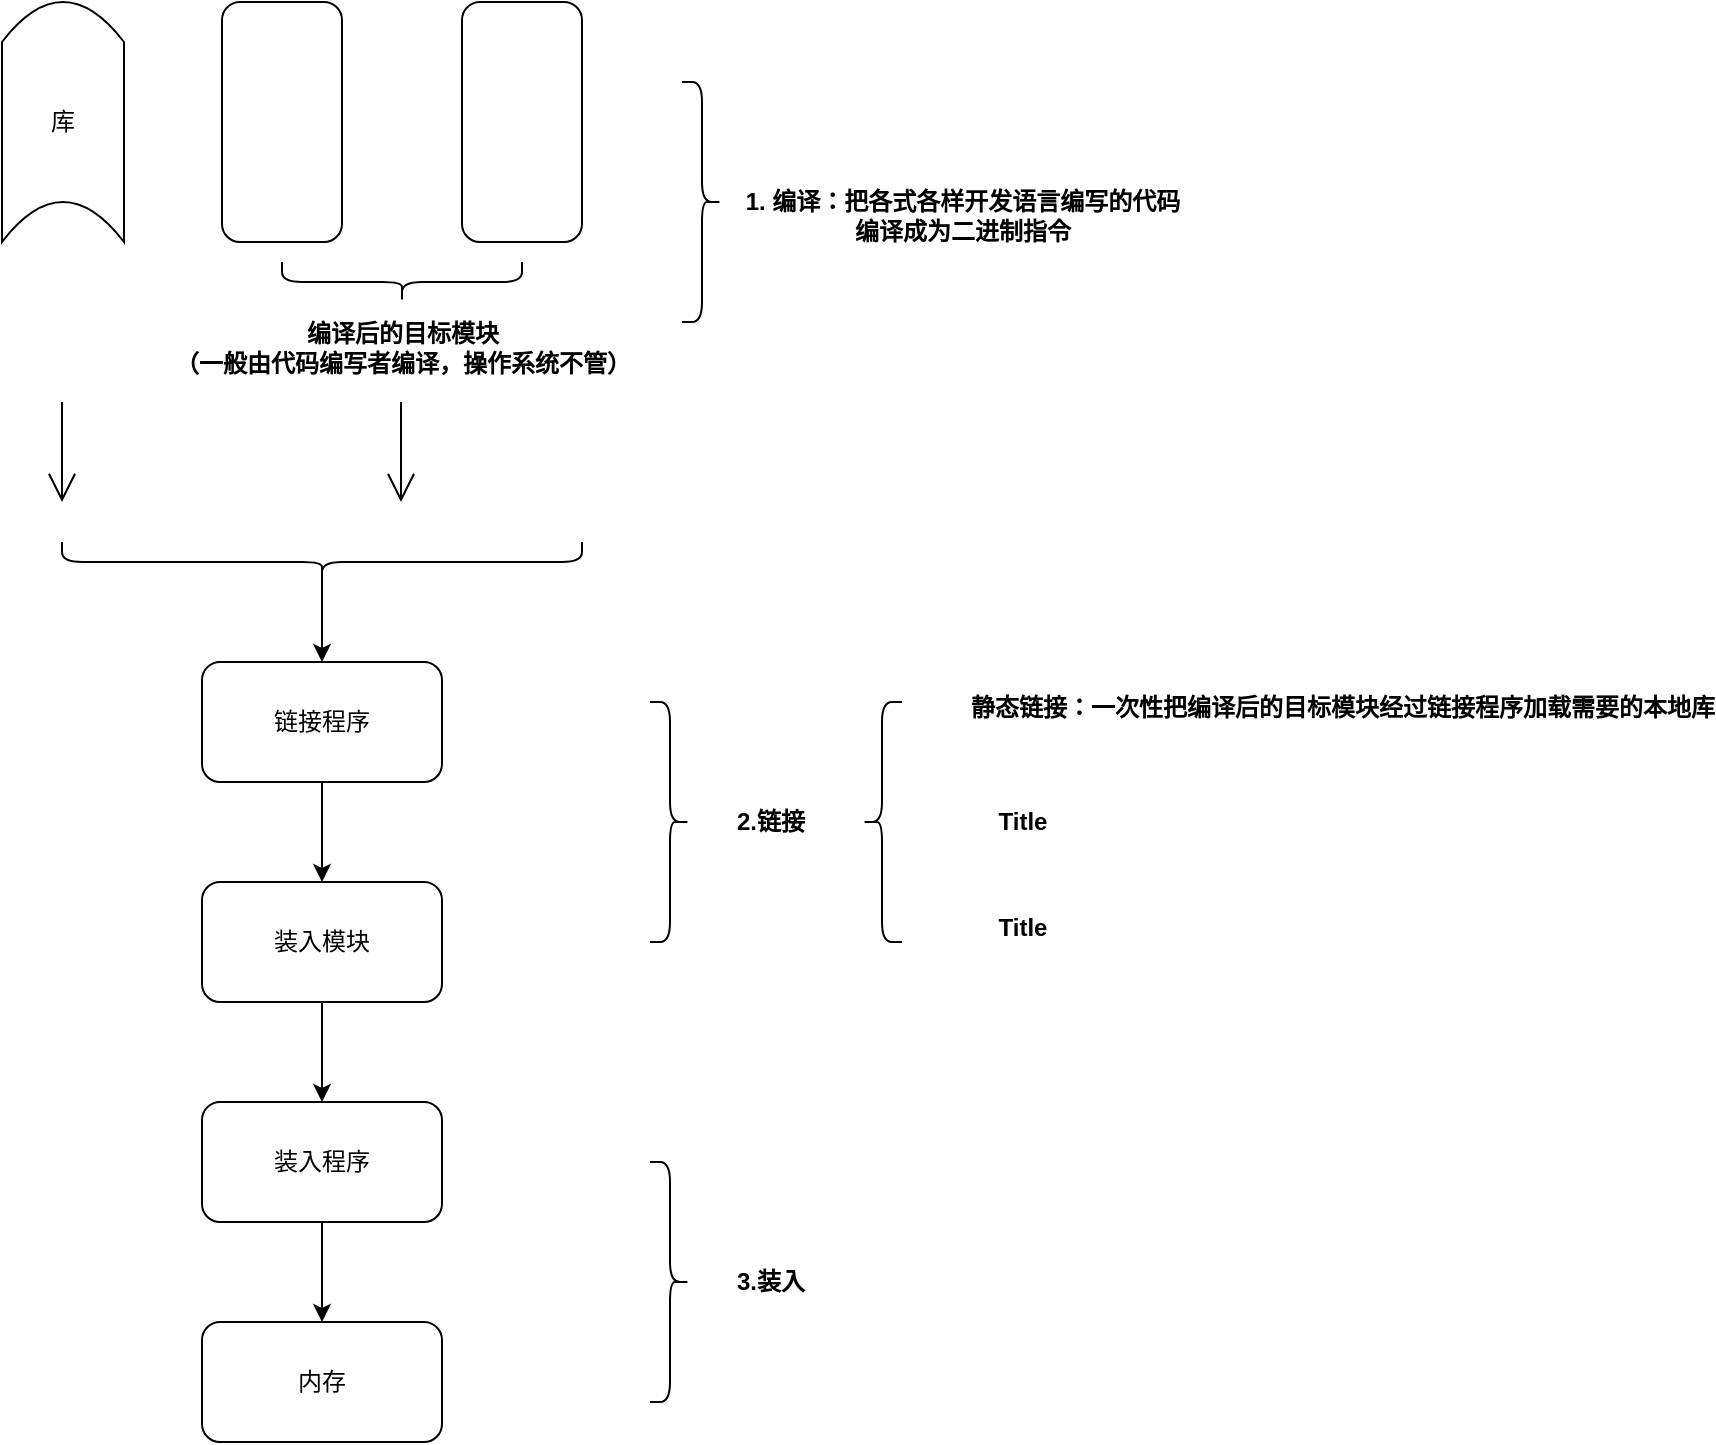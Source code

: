 <mxfile version="21.3.8" type="github">
  <diagram name="第 1 页" id="SMMPnXZLgG_OkL0JwIQL">
    <mxGraphModel dx="1139" dy="616" grid="1" gridSize="10" guides="1" tooltips="1" connect="1" arrows="1" fold="1" page="1" pageScale="1" pageWidth="827" pageHeight="1169" math="0" shadow="0">
      <root>
        <mxCell id="0" />
        <mxCell id="1" parent="0" />
        <mxCell id="BheCtsbC5Pr1tIgJ_9VC-1" value="" style="rounded=1;whiteSpace=wrap;html=1;direction=south;" parent="1" vertex="1">
          <mxGeometry x="200" y="60" width="60" height="120" as="geometry" />
        </mxCell>
        <mxCell id="BheCtsbC5Pr1tIgJ_9VC-2" value="" style="rounded=1;whiteSpace=wrap;html=1;direction=south;" parent="1" vertex="1">
          <mxGeometry x="320" y="60" width="60" height="120" as="geometry" />
        </mxCell>
        <mxCell id="BheCtsbC5Pr1tIgJ_9VC-3" value="库" style="shape=dataStorage;whiteSpace=wrap;html=1;fixedSize=1;direction=south;" parent="1" vertex="1">
          <mxGeometry x="90" y="60" width="61" height="120" as="geometry" />
        </mxCell>
        <mxCell id="BheCtsbC5Pr1tIgJ_9VC-4" value="" style="shape=curlyBracket;whiteSpace=wrap;html=1;rounded=1;flipH=1;labelPosition=right;verticalLabelPosition=middle;align=left;verticalAlign=middle;direction=north;" parent="1" vertex="1">
          <mxGeometry x="230" y="190" width="120" height="20" as="geometry" />
        </mxCell>
        <mxCell id="BheCtsbC5Pr1tIgJ_9VC-18" value="编译后的目标模块&lt;br&gt;（一般由代码编写者编译，操作系统不管）" style="text;align=center;fontStyle=1;verticalAlign=middle;spacingLeft=3;spacingRight=3;strokeColor=none;rotatable=0;points=[[0,0.5],[1,0.5]];portConstraint=eastwest;html=1;" parent="1" vertex="1">
          <mxGeometry x="250" y="220" width="80" height="26" as="geometry" />
        </mxCell>
        <mxCell id="BheCtsbC5Pr1tIgJ_9VC-19" value="" style="shape=curlyBracket;whiteSpace=wrap;html=1;rounded=1;flipH=1;labelPosition=right;verticalLabelPosition=middle;align=left;verticalAlign=middle;" parent="1" vertex="1">
          <mxGeometry x="430" y="100" width="20" height="120" as="geometry" />
        </mxCell>
        <mxCell id="BheCtsbC5Pr1tIgJ_9VC-20" value="1. 编译：把各式各样开发语言编写的代码&lt;br&gt;编译成为二进制指令" style="text;align=center;fontStyle=1;verticalAlign=middle;spacingLeft=3;spacingRight=3;strokeColor=none;rotatable=0;points=[[0,0.5],[1,0.5]];portConstraint=eastwest;html=1;" parent="1" vertex="1">
          <mxGeometry x="530" y="154" width="80" height="26" as="geometry" />
        </mxCell>
        <mxCell id="BheCtsbC5Pr1tIgJ_9VC-32" style="edgeStyle=orthogonalEdgeStyle;rounded=0;orthogonalLoop=1;jettySize=auto;html=1;exitX=0.5;exitY=1;exitDx=0;exitDy=0;entryX=0.5;entryY=0;entryDx=0;entryDy=0;" parent="1" source="BheCtsbC5Pr1tIgJ_9VC-22" target="BheCtsbC5Pr1tIgJ_9VC-31" edge="1">
          <mxGeometry relative="1" as="geometry" />
        </mxCell>
        <mxCell id="BheCtsbC5Pr1tIgJ_9VC-22" value="链接程序" style="rounded=1;whiteSpace=wrap;html=1;" parent="1" vertex="1">
          <mxGeometry x="190" y="390" width="120" height="60" as="geometry" />
        </mxCell>
        <mxCell id="BheCtsbC5Pr1tIgJ_9VC-30" style="edgeStyle=orthogonalEdgeStyle;rounded=0;orthogonalLoop=1;jettySize=auto;html=1;exitX=0.1;exitY=0.5;exitDx=0;exitDy=0;exitPerimeter=0;entryX=0.5;entryY=0;entryDx=0;entryDy=0;" parent="1" source="BheCtsbC5Pr1tIgJ_9VC-27" target="BheCtsbC5Pr1tIgJ_9VC-22" edge="1">
          <mxGeometry relative="1" as="geometry" />
        </mxCell>
        <mxCell id="BheCtsbC5Pr1tIgJ_9VC-27" value="" style="shape=curlyBracket;whiteSpace=wrap;html=1;rounded=1;flipH=1;labelPosition=right;verticalLabelPosition=middle;align=left;verticalAlign=middle;direction=north;" parent="1" vertex="1">
          <mxGeometry x="120" y="330" width="260" height="20" as="geometry" />
        </mxCell>
        <mxCell id="BheCtsbC5Pr1tIgJ_9VC-28" value="" style="endArrow=open;endFill=1;endSize=12;html=1;rounded=0;" parent="1" edge="1">
          <mxGeometry width="160" relative="1" as="geometry">
            <mxPoint x="120" y="260" as="sourcePoint" />
            <mxPoint x="120" y="310" as="targetPoint" />
          </mxGeometry>
        </mxCell>
        <mxCell id="BheCtsbC5Pr1tIgJ_9VC-29" value="" style="endArrow=open;endFill=1;endSize=12;html=1;rounded=0;" parent="1" edge="1">
          <mxGeometry width="160" relative="1" as="geometry">
            <mxPoint x="289.5" y="260" as="sourcePoint" />
            <mxPoint x="289.5" y="310" as="targetPoint" />
          </mxGeometry>
        </mxCell>
        <mxCell id="BheCtsbC5Pr1tIgJ_9VC-36" style="edgeStyle=orthogonalEdgeStyle;rounded=0;orthogonalLoop=1;jettySize=auto;html=1;exitX=0.5;exitY=1;exitDx=0;exitDy=0;entryX=0.5;entryY=0;entryDx=0;entryDy=0;" parent="1" source="BheCtsbC5Pr1tIgJ_9VC-31" target="BheCtsbC5Pr1tIgJ_9VC-35" edge="1">
          <mxGeometry relative="1" as="geometry" />
        </mxCell>
        <mxCell id="BheCtsbC5Pr1tIgJ_9VC-31" value="装入模块" style="rounded=1;whiteSpace=wrap;html=1;" parent="1" vertex="1">
          <mxGeometry x="190" y="500" width="120" height="60" as="geometry" />
        </mxCell>
        <mxCell id="BheCtsbC5Pr1tIgJ_9VC-33" value="" style="shape=curlyBracket;whiteSpace=wrap;html=1;rounded=1;flipH=1;labelPosition=right;verticalLabelPosition=middle;align=left;verticalAlign=middle;" parent="1" vertex="1">
          <mxGeometry x="414" y="410" width="20" height="120" as="geometry" />
        </mxCell>
        <mxCell id="BheCtsbC5Pr1tIgJ_9VC-34" value="2.链接" style="text;align=center;fontStyle=1;verticalAlign=middle;spacingLeft=3;spacingRight=3;strokeColor=none;rotatable=0;points=[[0,0.5],[1,0.5]];portConstraint=eastwest;html=1;" parent="1" vertex="1">
          <mxGeometry x="434" y="457" width="80" height="26" as="geometry" />
        </mxCell>
        <mxCell id="BheCtsbC5Pr1tIgJ_9VC-38" style="edgeStyle=orthogonalEdgeStyle;rounded=0;orthogonalLoop=1;jettySize=auto;html=1;exitX=0.5;exitY=1;exitDx=0;exitDy=0;" parent="1" source="BheCtsbC5Pr1tIgJ_9VC-35" target="BheCtsbC5Pr1tIgJ_9VC-37" edge="1">
          <mxGeometry relative="1" as="geometry" />
        </mxCell>
        <mxCell id="BheCtsbC5Pr1tIgJ_9VC-35" value="装入程序" style="rounded=1;whiteSpace=wrap;html=1;" parent="1" vertex="1">
          <mxGeometry x="190" y="610" width="120" height="60" as="geometry" />
        </mxCell>
        <mxCell id="BheCtsbC5Pr1tIgJ_9VC-37" value="内存" style="rounded=1;whiteSpace=wrap;html=1;" parent="1" vertex="1">
          <mxGeometry x="190" y="720" width="120" height="60" as="geometry" />
        </mxCell>
        <mxCell id="BheCtsbC5Pr1tIgJ_9VC-39" value="" style="shape=curlyBracket;whiteSpace=wrap;html=1;rounded=1;flipH=1;labelPosition=right;verticalLabelPosition=middle;align=left;verticalAlign=middle;" parent="1" vertex="1">
          <mxGeometry x="414" y="640" width="20" height="120" as="geometry" />
        </mxCell>
        <mxCell id="BheCtsbC5Pr1tIgJ_9VC-40" value="3.装入" style="text;align=center;fontStyle=1;verticalAlign=middle;spacingLeft=3;spacingRight=3;strokeColor=none;rotatable=0;points=[[0,0.5],[1,0.5]];portConstraint=eastwest;html=1;" parent="1" vertex="1">
          <mxGeometry x="434" y="687" width="80" height="26" as="geometry" />
        </mxCell>
        <mxCell id="BheCtsbC5Pr1tIgJ_9VC-41" value="" style="shape=curlyBracket;whiteSpace=wrap;html=1;rounded=1;labelPosition=left;verticalLabelPosition=middle;align=right;verticalAlign=middle;" parent="1" vertex="1">
          <mxGeometry x="520" y="410" width="20" height="120" as="geometry" />
        </mxCell>
        <mxCell id="BheCtsbC5Pr1tIgJ_9VC-42" value="静态链接：一次性把编译后的目标模块经过链接程序加载需要的本地库" style="text;align=center;fontStyle=1;verticalAlign=middle;spacingLeft=3;spacingRight=3;strokeColor=none;rotatable=0;points=[[0,0.5],[1,0.5]];portConstraint=eastwest;html=1;" parent="1" vertex="1">
          <mxGeometry x="720" y="400" width="80" height="26" as="geometry" />
        </mxCell>
        <mxCell id="BheCtsbC5Pr1tIgJ_9VC-43" value="Title" style="text;align=center;fontStyle=1;verticalAlign=middle;spacingLeft=3;spacingRight=3;strokeColor=none;rotatable=0;points=[[0,0.5],[1,0.5]];portConstraint=eastwest;html=1;" parent="1" vertex="1">
          <mxGeometry x="560" y="457" width="80" height="26" as="geometry" />
        </mxCell>
        <mxCell id="BheCtsbC5Pr1tIgJ_9VC-44" value="Title" style="text;align=center;fontStyle=1;verticalAlign=middle;spacingLeft=3;spacingRight=3;strokeColor=none;rotatable=0;points=[[0,0.5],[1,0.5]];portConstraint=eastwest;html=1;" parent="1" vertex="1">
          <mxGeometry x="560" y="510" width="80" height="26" as="geometry" />
        </mxCell>
      </root>
    </mxGraphModel>
  </diagram>
</mxfile>
